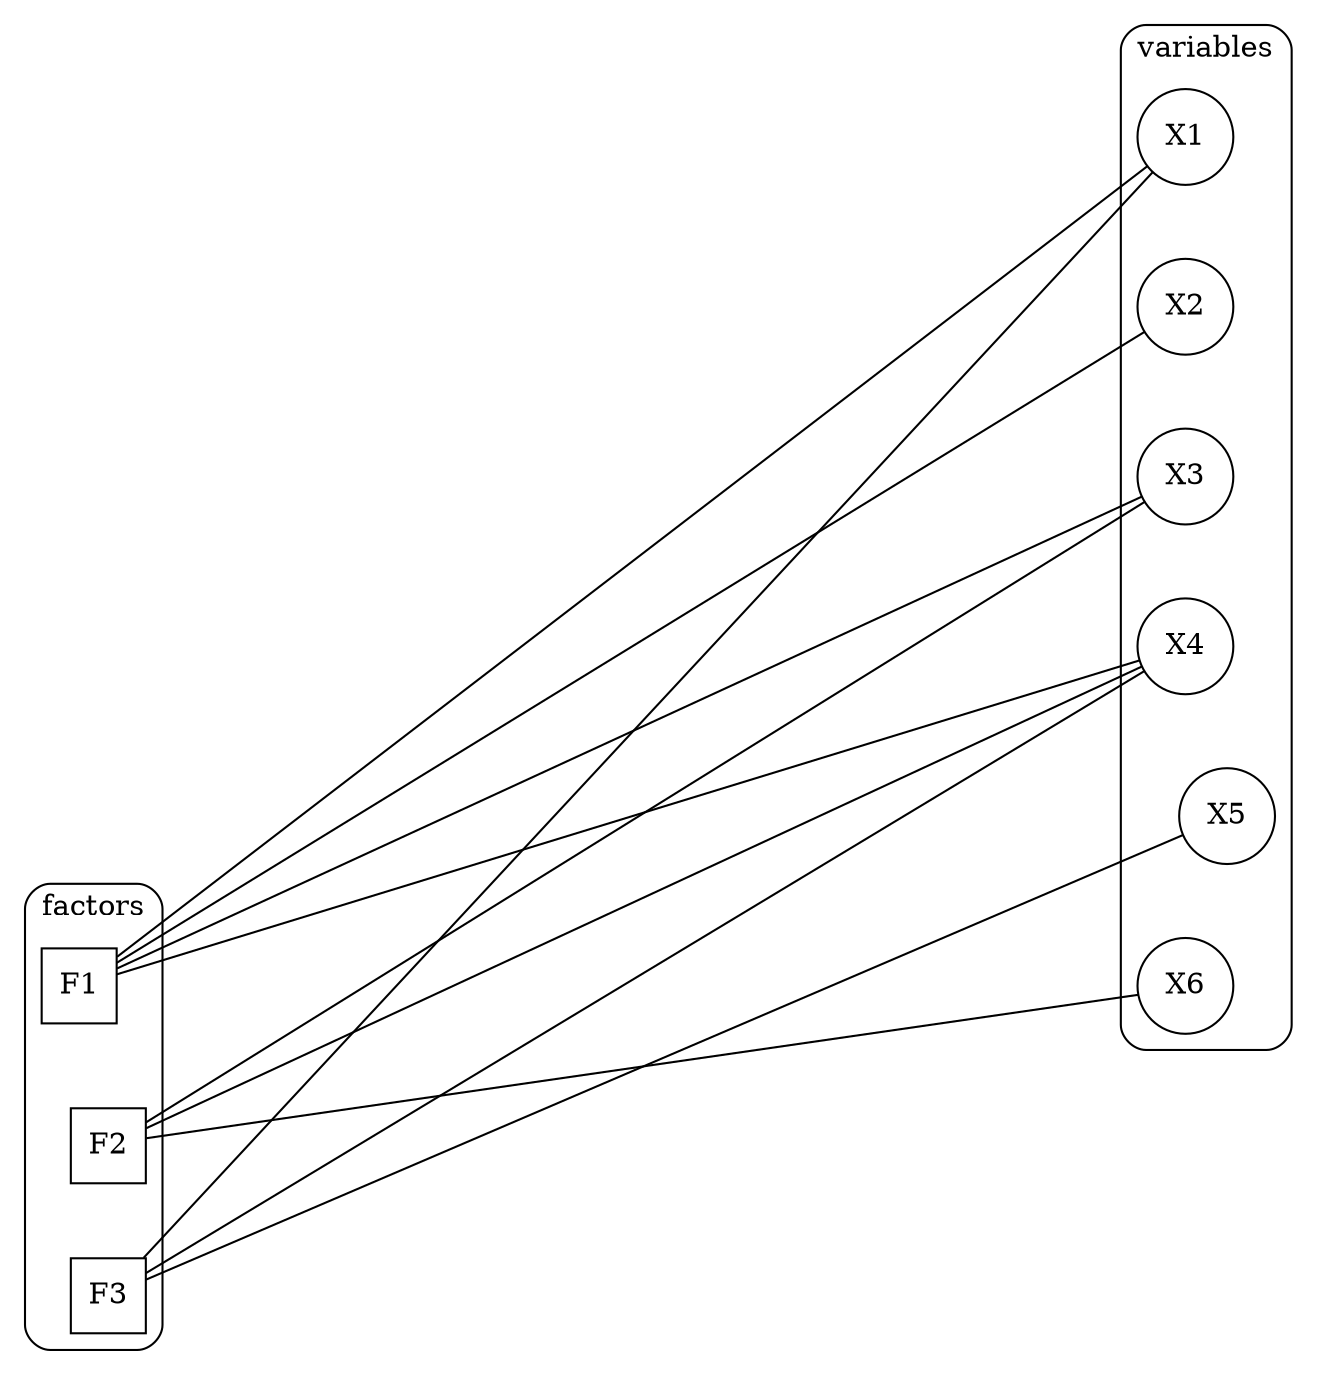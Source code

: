 digraph G {
    
    nodesep=1
    splines="line"
    edge[dir=none]

	subgraph cluster_0 {
	    node [shape="circle"]
	    edge[style="invis"]
	    X1->X2->X3->X4->X5->X6
	    style="rounded"
		label = "variables";
	}

	subgraph cluster_1 {
	    node [shape="square"]
	    edge[style="invis"]
	    F1->F2->F3
	    style="rounded"
        label = "factors";
	}
	
	X1->F1
	X1->F3
	
	X2->F1
	
	X3->F1
	X3->F2
	
	X4->F1
	X4->F2
	X4->F3
	
	X5->F3
	
	X6->F2
	
	edge[dir=none]
	
	
	

}

